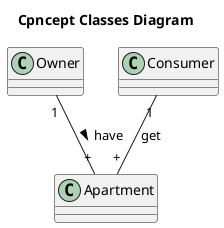 @startuml

title Cpncept Classes Diagram 

Class Owner
Class Apartment
Class Consumer

Owner"1" -- "+"Apartment: have >
Consumer"1" -- "+"Apartment: get

@enduml
